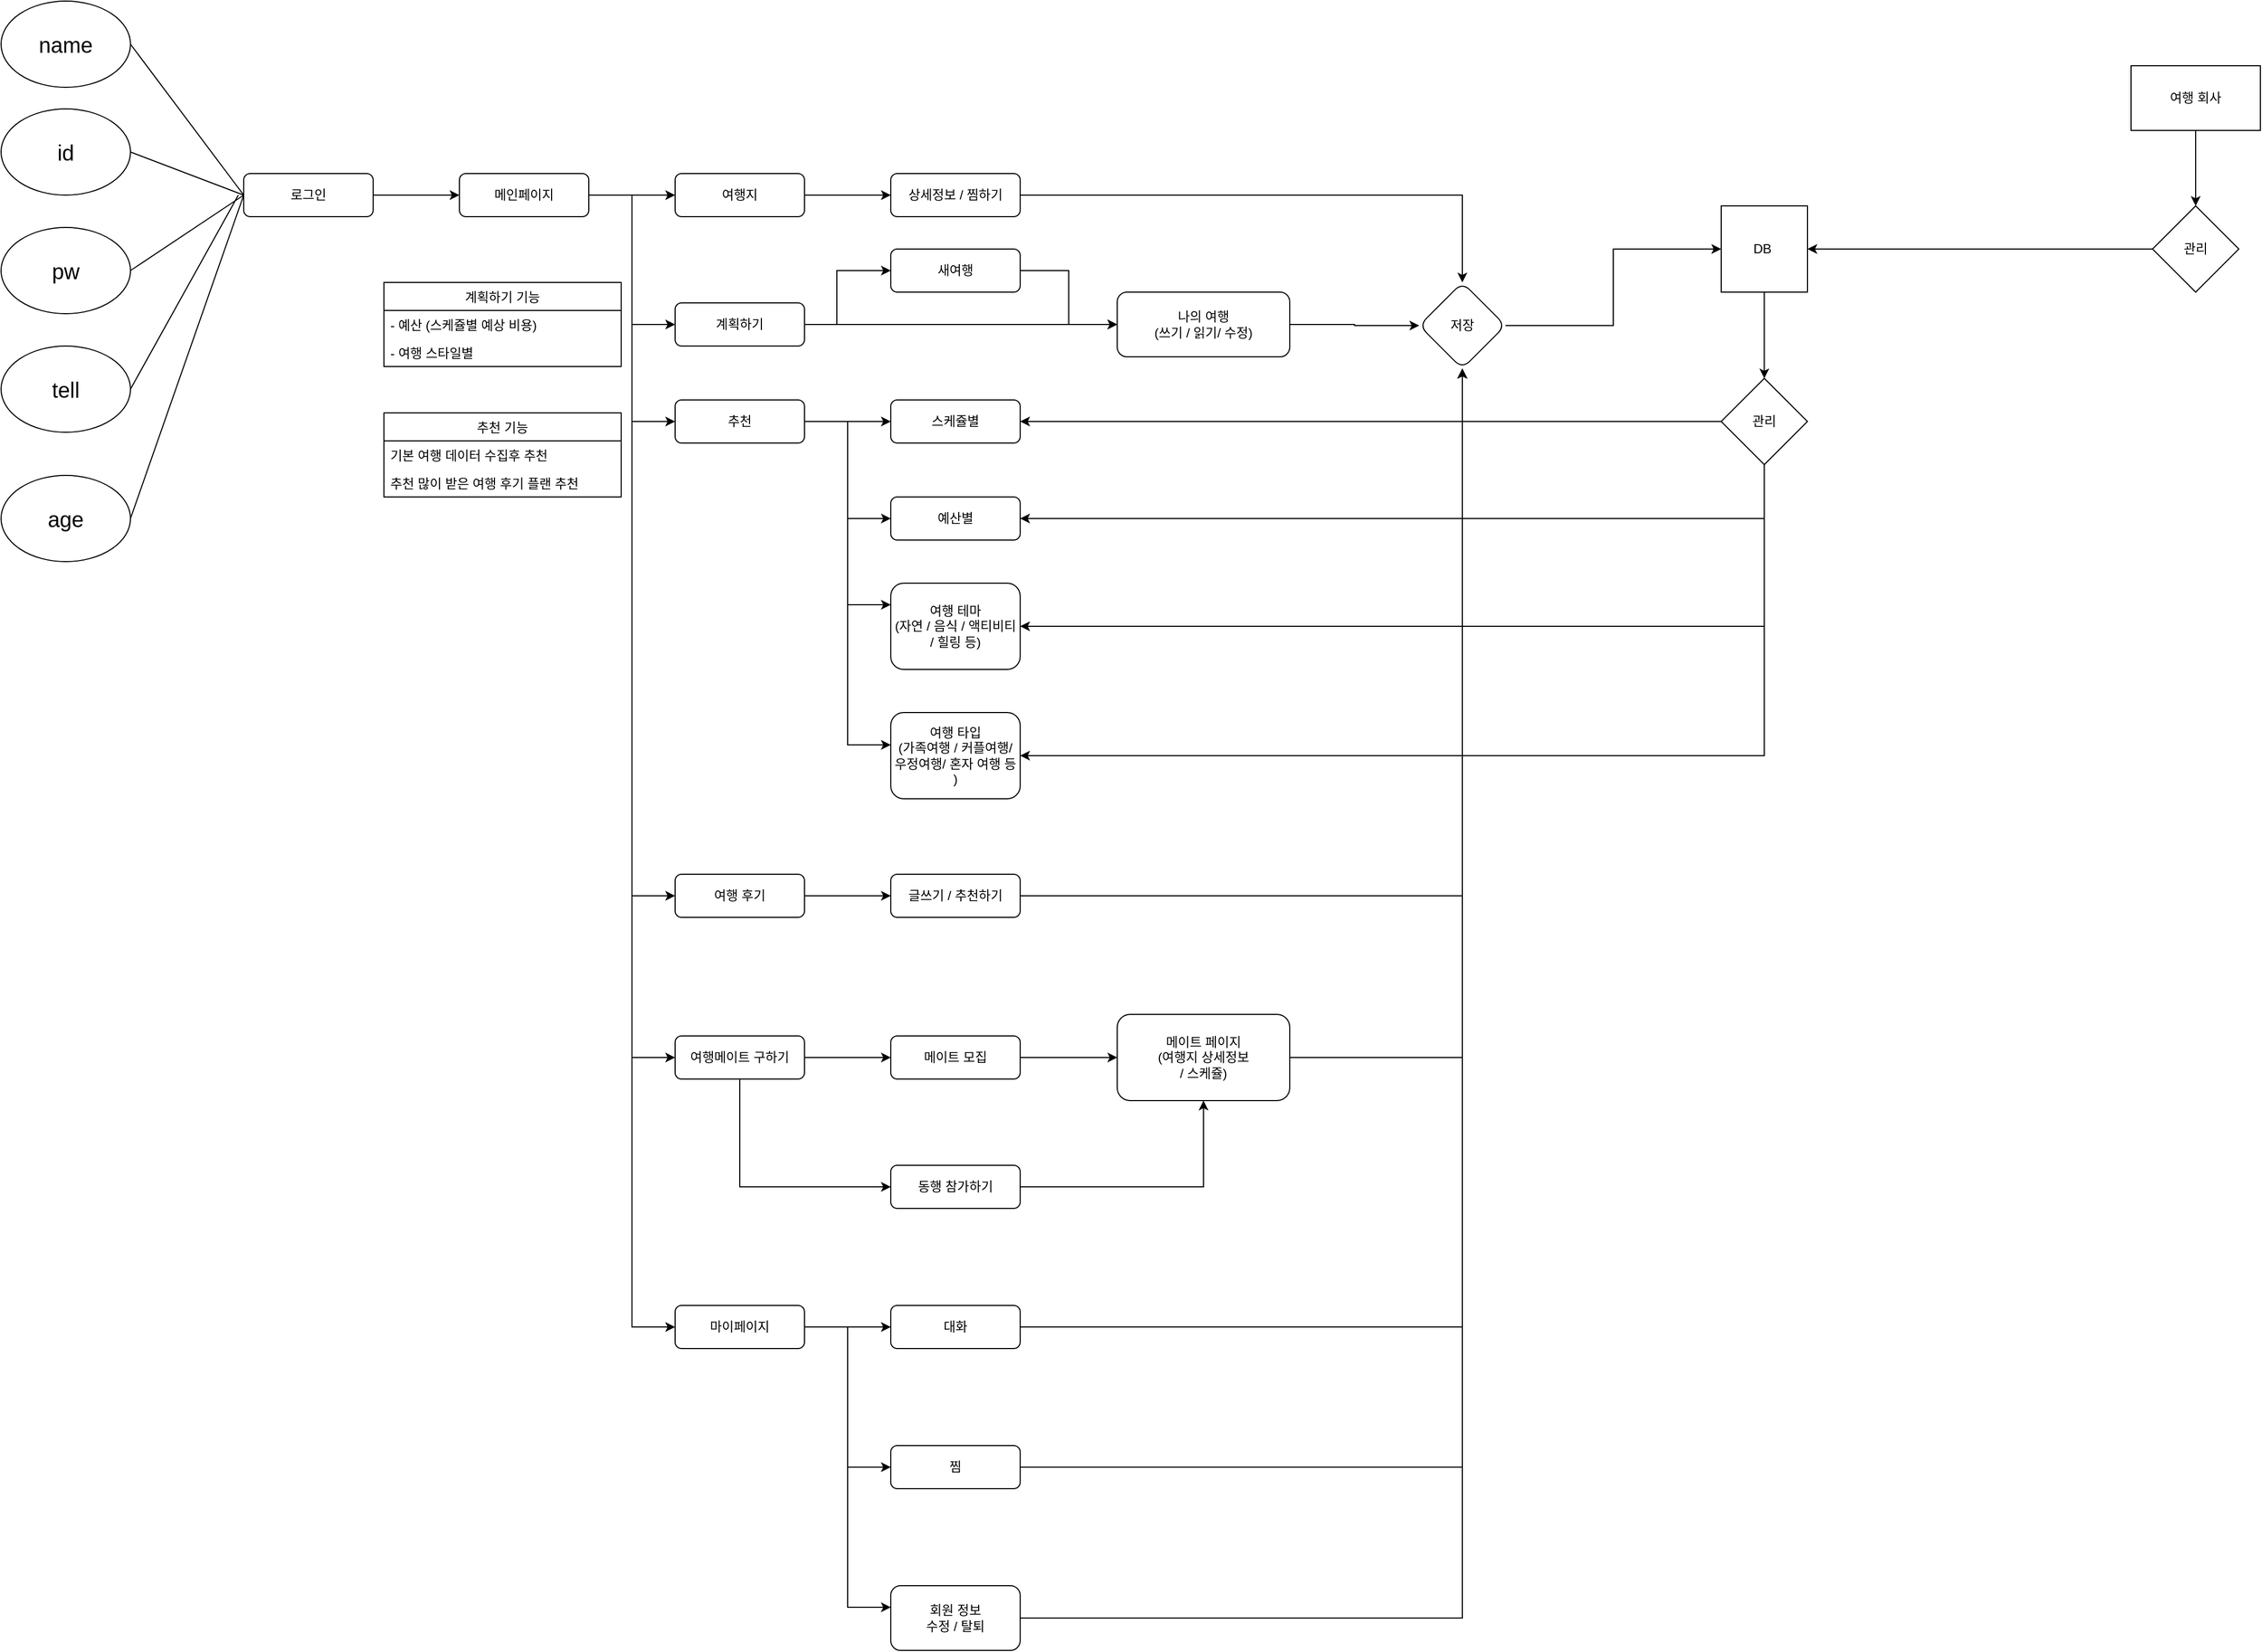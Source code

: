 <mxfile version="14.7.10" type="device"><diagram id="C5RBs43oDa-KdzZeNtuy" name="Page-1"><mxGraphModel dx="3143" dy="2613" grid="1" gridSize="10" guides="1" tooltips="1" connect="1" arrows="1" fold="1" page="1" pageScale="1" pageWidth="3300" pageHeight="4681" math="0" shadow="0"><root><mxCell id="WIyWlLk6GJQsqaUBKTNV-0"/><mxCell id="WIyWlLk6GJQsqaUBKTNV-1" parent="WIyWlLk6GJQsqaUBKTNV-0"/><mxCell id="HrBV8XLKv68SyHguiuh_-3" value="" style="edgeStyle=orthogonalEdgeStyle;rounded=0;orthogonalLoop=1;jettySize=auto;html=1;" parent="WIyWlLk6GJQsqaUBKTNV-1" source="WIyWlLk6GJQsqaUBKTNV-3" target="HrBV8XLKv68SyHguiuh_-2" edge="1"><mxGeometry relative="1" as="geometry"/></mxCell><mxCell id="WIyWlLk6GJQsqaUBKTNV-3" value="로그인" style="rounded=1;whiteSpace=wrap;html=1;fontSize=12;glass=0;strokeWidth=1;shadow=0;" parent="WIyWlLk6GJQsqaUBKTNV-1" vertex="1"><mxGeometry x="715" y="340" width="120" height="40" as="geometry"/></mxCell><mxCell id="HrBV8XLKv68SyHguiuh_-5" value="" style="edgeStyle=orthogonalEdgeStyle;rounded=0;orthogonalLoop=1;jettySize=auto;html=1;" parent="WIyWlLk6GJQsqaUBKTNV-1" source="HrBV8XLKv68SyHguiuh_-2" target="HrBV8XLKv68SyHguiuh_-4" edge="1"><mxGeometry relative="1" as="geometry"/></mxCell><mxCell id="HrBV8XLKv68SyHguiuh_-8" value="" style="edgeStyle=orthogonalEdgeStyle;rounded=0;orthogonalLoop=1;jettySize=auto;html=1;exitX=1;exitY=0.5;exitDx=0;exitDy=0;" parent="WIyWlLk6GJQsqaUBKTNV-1" source="HrBV8XLKv68SyHguiuh_-2" target="HrBV8XLKv68SyHguiuh_-7" edge="1"><mxGeometry relative="1" as="geometry"><mxPoint x="1075" y="360" as="sourcePoint"/><Array as="points"><mxPoint x="1075" y="360"/><mxPoint x="1075" y="480"/></Array></mxGeometry></mxCell><mxCell id="HrBV8XLKv68SyHguiuh_-10" value="" style="edgeStyle=orthogonalEdgeStyle;rounded=0;orthogonalLoop=1;jettySize=auto;html=1;" parent="WIyWlLk6GJQsqaUBKTNV-1" source="HrBV8XLKv68SyHguiuh_-2" target="HrBV8XLKv68SyHguiuh_-9" edge="1"><mxGeometry relative="1" as="geometry"><Array as="points"><mxPoint x="1075" y="360"/><mxPoint x="1075" y="1160"/></Array></mxGeometry></mxCell><mxCell id="HrBV8XLKv68SyHguiuh_-31" value="" style="edgeStyle=orthogonalEdgeStyle;rounded=0;orthogonalLoop=1;jettySize=auto;html=1;" parent="WIyWlLk6GJQsqaUBKTNV-1" source="HrBV8XLKv68SyHguiuh_-2" target="HrBV8XLKv68SyHguiuh_-30" edge="1"><mxGeometry relative="1" as="geometry"><Array as="points"><mxPoint x="1075" y="360"/><mxPoint x="1075" y="1410"/></Array></mxGeometry></mxCell><mxCell id="HrBV8XLKv68SyHguiuh_-44" value="" style="edgeStyle=orthogonalEdgeStyle;rounded=0;orthogonalLoop=1;jettySize=auto;html=1;" parent="WIyWlLk6GJQsqaUBKTNV-1" source="HrBV8XLKv68SyHguiuh_-2" target="HrBV8XLKv68SyHguiuh_-43" edge="1"><mxGeometry relative="1" as="geometry"><Array as="points"><mxPoint x="1075" y="360"/><mxPoint x="1075" y="570"/></Array></mxGeometry></mxCell><mxCell id="HrBV8XLKv68SyHguiuh_-60" value="" style="edgeStyle=orthogonalEdgeStyle;rounded=0;orthogonalLoop=1;jettySize=auto;html=1;" parent="WIyWlLk6GJQsqaUBKTNV-1" source="HrBV8XLKv68SyHguiuh_-2" target="HrBV8XLKv68SyHguiuh_-59" edge="1"><mxGeometry relative="1" as="geometry"><Array as="points"><mxPoint x="1075" y="360"/><mxPoint x="1075" y="1010"/></Array></mxGeometry></mxCell><mxCell id="HrBV8XLKv68SyHguiuh_-2" value="메인페이지" style="rounded=1;whiteSpace=wrap;html=1;fontSize=12;glass=0;strokeWidth=1;shadow=0;" parent="WIyWlLk6GJQsqaUBKTNV-1" vertex="1"><mxGeometry x="915" y="340" width="120" height="40" as="geometry"/></mxCell><mxCell id="HrBV8XLKv68SyHguiuh_-18" value="" style="edgeStyle=orthogonalEdgeStyle;rounded=0;orthogonalLoop=1;jettySize=auto;html=1;" parent="WIyWlLk6GJQsqaUBKTNV-1" source="HrBV8XLKv68SyHguiuh_-4" target="HrBV8XLKv68SyHguiuh_-17" edge="1"><mxGeometry relative="1" as="geometry"/></mxCell><mxCell id="HrBV8XLKv68SyHguiuh_-4" value="여행지" style="rounded=1;whiteSpace=wrap;html=1;fontSize=12;glass=0;strokeWidth=1;shadow=0;" parent="WIyWlLk6GJQsqaUBKTNV-1" vertex="1"><mxGeometry x="1115" y="340" width="120" height="40" as="geometry"/></mxCell><mxCell id="HrBV8XLKv68SyHguiuh_-12" value="" style="edgeStyle=orthogonalEdgeStyle;rounded=0;orthogonalLoop=1;jettySize=auto;html=1;" parent="WIyWlLk6GJQsqaUBKTNV-1" source="HrBV8XLKv68SyHguiuh_-7" target="HrBV8XLKv68SyHguiuh_-11" edge="1"><mxGeometry relative="1" as="geometry"/></mxCell><mxCell id="HrBV8XLKv68SyHguiuh_-14" value="" style="edgeStyle=orthogonalEdgeStyle;rounded=0;orthogonalLoop=1;jettySize=auto;html=1;" parent="WIyWlLk6GJQsqaUBKTNV-1" source="HrBV8XLKv68SyHguiuh_-7" target="HrBV8XLKv68SyHguiuh_-13" edge="1"><mxGeometry relative="1" as="geometry"><Array as="points"><mxPoint x="1265" y="480"/><mxPoint x="1265" y="430"/></Array></mxGeometry></mxCell><mxCell id="HrBV8XLKv68SyHguiuh_-7" value="계획하기" style="rounded=1;whiteSpace=wrap;html=1;fontSize=12;glass=0;strokeWidth=1;shadow=0;" parent="WIyWlLk6GJQsqaUBKTNV-1" vertex="1"><mxGeometry x="1115" y="460" width="120" height="40" as="geometry"/></mxCell><mxCell id="HrBV8XLKv68SyHguiuh_-22" value="" style="edgeStyle=orthogonalEdgeStyle;rounded=0;orthogonalLoop=1;jettySize=auto;html=1;" parent="WIyWlLk6GJQsqaUBKTNV-1" source="HrBV8XLKv68SyHguiuh_-9" target="HrBV8XLKv68SyHguiuh_-21" edge="1"><mxGeometry relative="1" as="geometry"/></mxCell><mxCell id="HrBV8XLKv68SyHguiuh_-24" value="" style="edgeStyle=orthogonalEdgeStyle;rounded=0;orthogonalLoop=1;jettySize=auto;html=1;" parent="WIyWlLk6GJQsqaUBKTNV-1" source="HrBV8XLKv68SyHguiuh_-9" target="HrBV8XLKv68SyHguiuh_-23" edge="1"><mxGeometry relative="1" as="geometry"><Array as="points"><mxPoint x="1175" y="1280"/></Array></mxGeometry></mxCell><mxCell id="HrBV8XLKv68SyHguiuh_-9" value="여행메이트 구하기" style="rounded=1;whiteSpace=wrap;html=1;fontSize=12;glass=0;strokeWidth=1;shadow=0;" parent="WIyWlLk6GJQsqaUBKTNV-1" vertex="1"><mxGeometry x="1115" y="1140" width="120" height="40" as="geometry"/></mxCell><mxCell id="zbR8xmTJAsuVYl6tRwi0-7" value="" style="edgeStyle=orthogonalEdgeStyle;rounded=0;orthogonalLoop=1;jettySize=auto;html=1;" edge="1" parent="WIyWlLk6GJQsqaUBKTNV-1" source="HrBV8XLKv68SyHguiuh_-11" target="zbR8xmTJAsuVYl6tRwi0-3"><mxGeometry relative="1" as="geometry"/></mxCell><mxCell id="HrBV8XLKv68SyHguiuh_-11" value="나의 여행&lt;br&gt;(쓰기 / 읽기/ 수정)&lt;br&gt;" style="rounded=1;whiteSpace=wrap;html=1;fontSize=12;glass=0;strokeWidth=1;shadow=0;" parent="WIyWlLk6GJQsqaUBKTNV-1" vertex="1"><mxGeometry x="1525" y="450" width="160" height="60" as="geometry"/></mxCell><mxCell id="HrBV8XLKv68SyHguiuh_-16" value="" style="edgeStyle=orthogonalEdgeStyle;rounded=0;orthogonalLoop=1;jettySize=auto;html=1;entryX=0;entryY=0.5;entryDx=0;entryDy=0;" parent="WIyWlLk6GJQsqaUBKTNV-1" source="HrBV8XLKv68SyHguiuh_-13" target="HrBV8XLKv68SyHguiuh_-11" edge="1"><mxGeometry relative="1" as="geometry"><mxPoint x="1515" y="580" as="targetPoint"/></mxGeometry></mxCell><mxCell id="HrBV8XLKv68SyHguiuh_-13" value="새여행" style="rounded=1;whiteSpace=wrap;html=1;fontSize=12;glass=0;strokeWidth=1;shadow=0;" parent="WIyWlLk6GJQsqaUBKTNV-1" vertex="1"><mxGeometry x="1315" y="410" width="120" height="40" as="geometry"/></mxCell><mxCell id="zbR8xmTJAsuVYl6tRwi0-4" value="" style="edgeStyle=orthogonalEdgeStyle;rounded=0;orthogonalLoop=1;jettySize=auto;html=1;" edge="1" parent="WIyWlLk6GJQsqaUBKTNV-1" source="HrBV8XLKv68SyHguiuh_-17" target="zbR8xmTJAsuVYl6tRwi0-3"><mxGeometry relative="1" as="geometry"/></mxCell><mxCell id="HrBV8XLKv68SyHguiuh_-17" value="상세정보 / 찜하기" style="rounded=1;whiteSpace=wrap;html=1;fontSize=12;glass=0;strokeWidth=1;shadow=0;" parent="WIyWlLk6GJQsqaUBKTNV-1" vertex="1"><mxGeometry x="1315" y="340" width="120" height="40" as="geometry"/></mxCell><mxCell id="HrBV8XLKv68SyHguiuh_-27" value="" style="edgeStyle=orthogonalEdgeStyle;rounded=0;orthogonalLoop=1;jettySize=auto;html=1;" parent="WIyWlLk6GJQsqaUBKTNV-1" source="HrBV8XLKv68SyHguiuh_-21" target="HrBV8XLKv68SyHguiuh_-26" edge="1"><mxGeometry relative="1" as="geometry"/></mxCell><mxCell id="HrBV8XLKv68SyHguiuh_-21" value="메이트 모집" style="rounded=1;whiteSpace=wrap;html=1;fontSize=12;glass=0;strokeWidth=1;shadow=0;" parent="WIyWlLk6GJQsqaUBKTNV-1" vertex="1"><mxGeometry x="1315" y="1140" width="120" height="40" as="geometry"/></mxCell><mxCell id="HrBV8XLKv68SyHguiuh_-29" value="" style="edgeStyle=orthogonalEdgeStyle;rounded=0;orthogonalLoop=1;jettySize=auto;html=1;entryX=0.5;entryY=1;entryDx=0;entryDy=0;" parent="WIyWlLk6GJQsqaUBKTNV-1" source="HrBV8XLKv68SyHguiuh_-23" target="HrBV8XLKv68SyHguiuh_-26" edge="1"><mxGeometry relative="1" as="geometry"><mxPoint x="1515" y="1280" as="targetPoint"/></mxGeometry></mxCell><mxCell id="HrBV8XLKv68SyHguiuh_-23" value="동행 참가하기" style="rounded=1;whiteSpace=wrap;html=1;fontSize=12;glass=0;strokeWidth=1;shadow=0;" parent="WIyWlLk6GJQsqaUBKTNV-1" vertex="1"><mxGeometry x="1315" y="1260" width="120" height="40" as="geometry"/></mxCell><mxCell id="zbR8xmTJAsuVYl6tRwi0-24" value="" style="edgeStyle=orthogonalEdgeStyle;rounded=0;orthogonalLoop=1;jettySize=auto;html=1;entryX=0.5;entryY=1;entryDx=0;entryDy=0;" edge="1" parent="WIyWlLk6GJQsqaUBKTNV-1" source="HrBV8XLKv68SyHguiuh_-26" target="zbR8xmTJAsuVYl6tRwi0-3"><mxGeometry relative="1" as="geometry"><mxPoint x="1765" y="1160" as="targetPoint"/></mxGeometry></mxCell><mxCell id="HrBV8XLKv68SyHguiuh_-26" value="메이트 페이지&lt;br&gt;(여행지 상세정보&lt;br&gt;/ 스케쥴)" style="rounded=1;whiteSpace=wrap;html=1;fontSize=12;glass=0;strokeWidth=1;shadow=0;" parent="WIyWlLk6GJQsqaUBKTNV-1" vertex="1"><mxGeometry x="1525" y="1120" width="160" height="80" as="geometry"/></mxCell><mxCell id="HrBV8XLKv68SyHguiuh_-33" value="" style="edgeStyle=orthogonalEdgeStyle;rounded=0;orthogonalLoop=1;jettySize=auto;html=1;" parent="WIyWlLk6GJQsqaUBKTNV-1" source="HrBV8XLKv68SyHguiuh_-30" target="HrBV8XLKv68SyHguiuh_-32" edge="1"><mxGeometry relative="1" as="geometry"/></mxCell><mxCell id="HrBV8XLKv68SyHguiuh_-37" value="" style="edgeStyle=orthogonalEdgeStyle;rounded=0;orthogonalLoop=1;jettySize=auto;html=1;" parent="WIyWlLk6GJQsqaUBKTNV-1" source="HrBV8XLKv68SyHguiuh_-30" target="HrBV8XLKv68SyHguiuh_-36" edge="1"><mxGeometry relative="1" as="geometry"><Array as="points"><mxPoint x="1275" y="1410"/><mxPoint x="1275" y="1540"/></Array></mxGeometry></mxCell><mxCell id="HrBV8XLKv68SyHguiuh_-39" value="" style="edgeStyle=orthogonalEdgeStyle;rounded=0;orthogonalLoop=1;jettySize=auto;html=1;" parent="WIyWlLk6GJQsqaUBKTNV-1" source="HrBV8XLKv68SyHguiuh_-30" target="HrBV8XLKv68SyHguiuh_-38" edge="1"><mxGeometry relative="1" as="geometry"><Array as="points"><mxPoint x="1275" y="1410"/><mxPoint x="1275" y="1670"/></Array></mxGeometry></mxCell><mxCell id="HrBV8XLKv68SyHguiuh_-30" value="마이페이지" style="rounded=1;whiteSpace=wrap;html=1;fontSize=12;glass=0;strokeWidth=1;shadow=0;" parent="WIyWlLk6GJQsqaUBKTNV-1" vertex="1"><mxGeometry x="1115" y="1390" width="120" height="40" as="geometry"/></mxCell><mxCell id="zbR8xmTJAsuVYl6tRwi0-18" value="" style="edgeStyle=orthogonalEdgeStyle;rounded=0;orthogonalLoop=1;jettySize=auto;html=1;entryX=0.5;entryY=1;entryDx=0;entryDy=0;" edge="1" parent="WIyWlLk6GJQsqaUBKTNV-1" source="HrBV8XLKv68SyHguiuh_-32" target="zbR8xmTJAsuVYl6tRwi0-3"><mxGeometry relative="1" as="geometry"><mxPoint x="1515" y="1410" as="targetPoint"/></mxGeometry></mxCell><mxCell id="HrBV8XLKv68SyHguiuh_-32" value="대화" style="rounded=1;whiteSpace=wrap;html=1;fontSize=12;glass=0;strokeWidth=1;shadow=0;" parent="WIyWlLk6GJQsqaUBKTNV-1" vertex="1"><mxGeometry x="1315" y="1390" width="120" height="40" as="geometry"/></mxCell><mxCell id="zbR8xmTJAsuVYl6tRwi0-20" value="" style="edgeStyle=orthogonalEdgeStyle;rounded=0;orthogonalLoop=1;jettySize=auto;html=1;entryX=0.5;entryY=1;entryDx=0;entryDy=0;" edge="1" parent="WIyWlLk6GJQsqaUBKTNV-1" source="HrBV8XLKv68SyHguiuh_-36" target="zbR8xmTJAsuVYl6tRwi0-3"><mxGeometry relative="1" as="geometry"><mxPoint x="1515" y="1540" as="targetPoint"/></mxGeometry></mxCell><mxCell id="HrBV8XLKv68SyHguiuh_-36" value="찜" style="rounded=1;whiteSpace=wrap;html=1;fontSize=12;glass=0;strokeWidth=1;shadow=0;" parent="WIyWlLk6GJQsqaUBKTNV-1" vertex="1"><mxGeometry x="1315" y="1520" width="120" height="40" as="geometry"/></mxCell><mxCell id="zbR8xmTJAsuVYl6tRwi0-22" value="" style="edgeStyle=orthogonalEdgeStyle;rounded=0;orthogonalLoop=1;jettySize=auto;html=1;entryX=0.5;entryY=1;entryDx=0;entryDy=0;" edge="1" parent="WIyWlLk6GJQsqaUBKTNV-1" source="HrBV8XLKv68SyHguiuh_-38" target="zbR8xmTJAsuVYl6tRwi0-3"><mxGeometry relative="1" as="geometry"><mxPoint x="1515" y="1680" as="targetPoint"/></mxGeometry></mxCell><mxCell id="HrBV8XLKv68SyHguiuh_-38" value="회원 정보&lt;br&gt;수정 / 탈퇴" style="rounded=1;whiteSpace=wrap;html=1;fontSize=12;glass=0;strokeWidth=1;shadow=0;" parent="WIyWlLk6GJQsqaUBKTNV-1" vertex="1"><mxGeometry x="1315" y="1650" width="120" height="60" as="geometry"/></mxCell><mxCell id="HrBV8XLKv68SyHguiuh_-47" value="" style="edgeStyle=orthogonalEdgeStyle;rounded=0;orthogonalLoop=1;jettySize=auto;html=1;exitX=1;exitY=0.5;exitDx=0;exitDy=0;entryX=0;entryY=0.5;entryDx=0;entryDy=0;" parent="WIyWlLk6GJQsqaUBKTNV-1" source="HrBV8XLKv68SyHguiuh_-43" target="HrBV8XLKv68SyHguiuh_-48" edge="1"><mxGeometry relative="1" as="geometry"><mxPoint x="1335" y="570" as="targetPoint"/></mxGeometry></mxCell><mxCell id="HrBV8XLKv68SyHguiuh_-51" value="" style="edgeStyle=orthogonalEdgeStyle;rounded=0;orthogonalLoop=1;jettySize=auto;html=1;" parent="WIyWlLk6GJQsqaUBKTNV-1" source="HrBV8XLKv68SyHguiuh_-43" target="HrBV8XLKv68SyHguiuh_-50" edge="1"><mxGeometry relative="1" as="geometry"><Array as="points"><mxPoint x="1275" y="570"/><mxPoint x="1275" y="660"/></Array></mxGeometry></mxCell><mxCell id="HrBV8XLKv68SyHguiuh_-53" value="" style="edgeStyle=orthogonalEdgeStyle;rounded=0;orthogonalLoop=1;jettySize=auto;html=1;" parent="WIyWlLk6GJQsqaUBKTNV-1" source="HrBV8XLKv68SyHguiuh_-43" target="HrBV8XLKv68SyHguiuh_-52" edge="1"><mxGeometry relative="1" as="geometry"><Array as="points"><mxPoint x="1275" y="570"/><mxPoint x="1275" y="740"/></Array></mxGeometry></mxCell><mxCell id="HrBV8XLKv68SyHguiuh_-55" value="" style="edgeStyle=orthogonalEdgeStyle;rounded=0;orthogonalLoop=1;jettySize=auto;html=1;" parent="WIyWlLk6GJQsqaUBKTNV-1" source="HrBV8XLKv68SyHguiuh_-43" target="HrBV8XLKv68SyHguiuh_-54" edge="1"><mxGeometry relative="1" as="geometry"><Array as="points"><mxPoint x="1275" y="570"/><mxPoint x="1275" y="870"/></Array></mxGeometry></mxCell><mxCell id="HrBV8XLKv68SyHguiuh_-43" value="추천" style="rounded=1;whiteSpace=wrap;html=1;fontSize=12;glass=0;strokeWidth=1;shadow=0;" parent="WIyWlLk6GJQsqaUBKTNV-1" vertex="1"><mxGeometry x="1115" y="550" width="120" height="40" as="geometry"/></mxCell><mxCell id="HrBV8XLKv68SyHguiuh_-48" value="스케쥴별" style="rounded=1;whiteSpace=wrap;html=1;" parent="WIyWlLk6GJQsqaUBKTNV-1" vertex="1"><mxGeometry x="1315" y="550" width="120" height="40" as="geometry"/></mxCell><mxCell id="HrBV8XLKv68SyHguiuh_-50" value="예산별" style="rounded=1;whiteSpace=wrap;html=1;fontSize=12;glass=0;strokeWidth=1;shadow=0;" parent="WIyWlLk6GJQsqaUBKTNV-1" vertex="1"><mxGeometry x="1315" y="640" width="120" height="40" as="geometry"/></mxCell><mxCell id="HrBV8XLKv68SyHguiuh_-52" value="여행 테마&lt;br&gt;(자연 / 음식 / 액티비티 / 힐링 등)" style="rounded=1;whiteSpace=wrap;html=1;fontSize=12;glass=0;strokeWidth=1;shadow=0;" parent="WIyWlLk6GJQsqaUBKTNV-1" vertex="1"><mxGeometry x="1315" y="720" width="120" height="80" as="geometry"/></mxCell><mxCell id="HrBV8XLKv68SyHguiuh_-54" value="여행 타입&lt;br&gt;(가족여행 / 커플여행/ 우정여행/ 혼자 여행 등 )" style="rounded=1;whiteSpace=wrap;html=1;fontSize=12;glass=0;strokeWidth=1;shadow=0;" parent="WIyWlLk6GJQsqaUBKTNV-1" vertex="1"><mxGeometry x="1315" y="840" width="120" height="80" as="geometry"/></mxCell><mxCell id="HrBV8XLKv68SyHguiuh_-62" value="" style="edgeStyle=orthogonalEdgeStyle;rounded=0;orthogonalLoop=1;jettySize=auto;html=1;" parent="WIyWlLk6GJQsqaUBKTNV-1" source="HrBV8XLKv68SyHguiuh_-59" target="HrBV8XLKv68SyHguiuh_-61" edge="1"><mxGeometry relative="1" as="geometry"/></mxCell><mxCell id="HrBV8XLKv68SyHguiuh_-59" value="여행 후기" style="rounded=1;whiteSpace=wrap;html=1;fontSize=12;glass=0;strokeWidth=1;shadow=0;" parent="WIyWlLk6GJQsqaUBKTNV-1" vertex="1"><mxGeometry x="1115" y="990" width="120" height="40" as="geometry"/></mxCell><mxCell id="zbR8xmTJAsuVYl6tRwi0-10" value="" style="edgeStyle=orthogonalEdgeStyle;rounded=0;orthogonalLoop=1;jettySize=auto;html=1;entryX=0.5;entryY=1;entryDx=0;entryDy=0;" edge="1" parent="WIyWlLk6GJQsqaUBKTNV-1" source="HrBV8XLKv68SyHguiuh_-61" target="zbR8xmTJAsuVYl6tRwi0-3"><mxGeometry relative="1" as="geometry"><mxPoint x="1515" y="1010.0" as="targetPoint"/></mxGeometry></mxCell><mxCell id="HrBV8XLKv68SyHguiuh_-61" value="글쓰기 / 추천하기" style="rounded=1;whiteSpace=wrap;html=1;fontSize=12;glass=0;strokeWidth=1;shadow=0;" parent="WIyWlLk6GJQsqaUBKTNV-1" vertex="1"><mxGeometry x="1315" y="990" width="120" height="40" as="geometry"/></mxCell><mxCell id="HrBV8XLKv68SyHguiuh_-64" value="추천 기능" style="swimlane;fontStyle=0;childLayout=stackLayout;horizontal=1;startSize=26;horizontalStack=0;resizeParent=1;resizeParentMax=0;resizeLast=0;collapsible=1;marginBottom=0;" parent="WIyWlLk6GJQsqaUBKTNV-1" vertex="1"><mxGeometry x="845" y="562" width="220" height="78" as="geometry"><mxRectangle x="190" y="450" width="80" height="26" as="alternateBounds"/></mxGeometry></mxCell><mxCell id="HrBV8XLKv68SyHguiuh_-65" value="기본 여행 데이터 수집후 추천&#10;" style="text;strokeColor=none;fillColor=none;align=left;verticalAlign=top;spacingLeft=4;spacingRight=4;overflow=hidden;rotatable=0;points=[[0,0.5],[1,0.5]];portConstraint=eastwest;" parent="HrBV8XLKv68SyHguiuh_-64" vertex="1"><mxGeometry y="26" width="220" height="26" as="geometry"/></mxCell><mxCell id="HrBV8XLKv68SyHguiuh_-66" value="추천 많이 받은 여행 후기 플랜 추천" style="text;strokeColor=none;fillColor=none;align=left;verticalAlign=top;spacingLeft=4;spacingRight=4;overflow=hidden;rotatable=0;points=[[0,0.5],[1,0.5]];portConstraint=eastwest;" parent="HrBV8XLKv68SyHguiuh_-64" vertex="1"><mxGeometry y="52" width="220" height="26" as="geometry"/></mxCell><mxCell id="HrBV8XLKv68SyHguiuh_-68" value="계획하기 기능" style="swimlane;fontStyle=0;childLayout=stackLayout;horizontal=1;startSize=26;horizontalStack=0;resizeParent=1;resizeParentMax=0;resizeLast=0;collapsible=1;marginBottom=0;" parent="WIyWlLk6GJQsqaUBKTNV-1" vertex="1"><mxGeometry x="845" y="441" width="220" height="78" as="geometry"/></mxCell><mxCell id="HrBV8XLKv68SyHguiuh_-69" value="- 예산 (스케쥴별 예상 비용)" style="text;strokeColor=none;fillColor=none;align=left;verticalAlign=top;spacingLeft=4;spacingRight=4;overflow=hidden;rotatable=0;points=[[0,0.5],[1,0.5]];portConstraint=eastwest;" parent="HrBV8XLKv68SyHguiuh_-68" vertex="1"><mxGeometry y="26" width="220" height="26" as="geometry"/></mxCell><mxCell id="HrBV8XLKv68SyHguiuh_-70" value="- 여행 스타일별 " style="text;strokeColor=none;fillColor=none;align=left;verticalAlign=top;spacingLeft=4;spacingRight=4;overflow=hidden;rotatable=0;points=[[0,0.5],[1,0.5]];portConstraint=eastwest;" parent="HrBV8XLKv68SyHguiuh_-68" vertex="1"><mxGeometry y="52" width="220" height="26" as="geometry"/></mxCell><mxCell id="zbR8xmTJAsuVYl6tRwi0-33" value="" style="edgeStyle=orthogonalEdgeStyle;rounded=0;orthogonalLoop=1;jettySize=auto;html=1;" edge="1" parent="WIyWlLk6GJQsqaUBKTNV-1" source="zbR8xmTJAsuVYl6tRwi0-0" target="zbR8xmTJAsuVYl6tRwi0-32"><mxGeometry relative="1" as="geometry"/></mxCell><mxCell id="zbR8xmTJAsuVYl6tRwi0-0" value="DB&amp;nbsp;" style="whiteSpace=wrap;html=1;aspect=fixed;" vertex="1" parent="WIyWlLk6GJQsqaUBKTNV-1"><mxGeometry x="2085" y="370" width="80" height="80" as="geometry"/></mxCell><mxCell id="zbR8xmTJAsuVYl6tRwi0-6" value="" style="edgeStyle=orthogonalEdgeStyle;rounded=0;orthogonalLoop=1;jettySize=auto;html=1;entryX=0;entryY=0.5;entryDx=0;entryDy=0;entryPerimeter=0;" edge="1" parent="WIyWlLk6GJQsqaUBKTNV-1" source="zbR8xmTJAsuVYl6tRwi0-3" target="zbR8xmTJAsuVYl6tRwi0-0"><mxGeometry relative="1" as="geometry"><mxPoint x="1675" y="360" as="targetPoint"/></mxGeometry></mxCell><mxCell id="zbR8xmTJAsuVYl6tRwi0-3" value="저장" style="rhombus;whiteSpace=wrap;html=1;rounded=1;shadow=0;strokeWidth=1;glass=0;" vertex="1" parent="WIyWlLk6GJQsqaUBKTNV-1"><mxGeometry x="1805" y="441" width="80" height="80" as="geometry"/></mxCell><mxCell id="zbR8xmTJAsuVYl6tRwi0-15" value="" style="edgeStyle=orthogonalEdgeStyle;rounded=0;orthogonalLoop=1;jettySize=auto;html=1;" edge="1" parent="WIyWlLk6GJQsqaUBKTNV-1" source="zbR8xmTJAsuVYl6tRwi0-11" target="zbR8xmTJAsuVYl6tRwi0-14"><mxGeometry relative="1" as="geometry"/></mxCell><mxCell id="zbR8xmTJAsuVYl6tRwi0-11" value="여행 회사" style="rounded=0;whiteSpace=wrap;html=1;" vertex="1" parent="WIyWlLk6GJQsqaUBKTNV-1"><mxGeometry x="2465" y="240" width="120" height="60" as="geometry"/></mxCell><mxCell id="zbR8xmTJAsuVYl6tRwi0-16" value="" style="edgeStyle=orthogonalEdgeStyle;rounded=0;orthogonalLoop=1;jettySize=auto;html=1;" edge="1" parent="WIyWlLk6GJQsqaUBKTNV-1" source="zbR8xmTJAsuVYl6tRwi0-14" target="zbR8xmTJAsuVYl6tRwi0-0"><mxGeometry relative="1" as="geometry"/></mxCell><mxCell id="zbR8xmTJAsuVYl6tRwi0-14" value="관리" style="rhombus;whiteSpace=wrap;html=1;rounded=0;" vertex="1" parent="WIyWlLk6GJQsqaUBKTNV-1"><mxGeometry x="2485" y="370" width="80" height="80" as="geometry"/></mxCell><mxCell id="zbR8xmTJAsuVYl6tRwi0-35" value="" style="edgeStyle=orthogonalEdgeStyle;rounded=0;orthogonalLoop=1;jettySize=auto;html=1;entryX=1;entryY=0.5;entryDx=0;entryDy=0;" edge="1" parent="WIyWlLk6GJQsqaUBKTNV-1" source="zbR8xmTJAsuVYl6tRwi0-32" target="HrBV8XLKv68SyHguiuh_-48"><mxGeometry relative="1" as="geometry"><mxPoint x="2125" y="690" as="targetPoint"/></mxGeometry></mxCell><mxCell id="zbR8xmTJAsuVYl6tRwi0-37" value="" style="edgeStyle=orthogonalEdgeStyle;rounded=0;orthogonalLoop=1;jettySize=auto;html=1;entryX=1;entryY=0.5;entryDx=0;entryDy=0;" edge="1" parent="WIyWlLk6GJQsqaUBKTNV-1" source="zbR8xmTJAsuVYl6tRwi0-32" target="HrBV8XLKv68SyHguiuh_-50"><mxGeometry relative="1" as="geometry"><mxPoint x="2125" y="690" as="targetPoint"/><Array as="points"><mxPoint x="2125" y="660"/></Array></mxGeometry></mxCell><mxCell id="zbR8xmTJAsuVYl6tRwi0-39" value="" style="edgeStyle=orthogonalEdgeStyle;rounded=0;orthogonalLoop=1;jettySize=auto;html=1;entryX=1;entryY=0.5;entryDx=0;entryDy=0;" edge="1" parent="WIyWlLk6GJQsqaUBKTNV-1" source="zbR8xmTJAsuVYl6tRwi0-32" target="HrBV8XLKv68SyHguiuh_-52"><mxGeometry relative="1" as="geometry"><mxPoint x="2125" y="690" as="targetPoint"/><Array as="points"><mxPoint x="2125" y="760"/></Array></mxGeometry></mxCell><mxCell id="zbR8xmTJAsuVYl6tRwi0-41" value="" style="edgeStyle=orthogonalEdgeStyle;rounded=0;orthogonalLoop=1;jettySize=auto;html=1;entryX=1;entryY=0.5;entryDx=0;entryDy=0;" edge="1" parent="WIyWlLk6GJQsqaUBKTNV-1" source="zbR8xmTJAsuVYl6tRwi0-32" target="HrBV8XLKv68SyHguiuh_-54"><mxGeometry relative="1" as="geometry"><mxPoint x="2125" y="690" as="targetPoint"/><Array as="points"><mxPoint x="2125" y="880"/></Array></mxGeometry></mxCell><mxCell id="zbR8xmTJAsuVYl6tRwi0-32" value="관리" style="rhombus;whiteSpace=wrap;html=1;" vertex="1" parent="WIyWlLk6GJQsqaUBKTNV-1"><mxGeometry x="2085" y="530" width="80" height="80" as="geometry"/></mxCell><mxCell id="zbR8xmTJAsuVYl6tRwi0-42" value="&lt;font style=&quot;font-size: 20px&quot;&gt;id&lt;/font&gt;" style="ellipse;whiteSpace=wrap;html=1;" vertex="1" parent="WIyWlLk6GJQsqaUBKTNV-1"><mxGeometry x="490" y="280" width="120" height="80" as="geometry"/></mxCell><mxCell id="zbR8xmTJAsuVYl6tRwi0-43" value="&lt;font style=&quot;font-size: 20px&quot;&gt;pw&lt;/font&gt;" style="ellipse;whiteSpace=wrap;html=1;" vertex="1" parent="WIyWlLk6GJQsqaUBKTNV-1"><mxGeometry x="490" y="390" width="120" height="80" as="geometry"/></mxCell><mxCell id="zbR8xmTJAsuVYl6tRwi0-44" value="&lt;font style=&quot;font-size: 20px&quot;&gt;tell&lt;/font&gt;" style="ellipse;whiteSpace=wrap;html=1;" vertex="1" parent="WIyWlLk6GJQsqaUBKTNV-1"><mxGeometry x="490" y="500" width="120" height="80" as="geometry"/></mxCell><mxCell id="zbR8xmTJAsuVYl6tRwi0-45" value="&lt;font style=&quot;font-size: 20px&quot;&gt;age&lt;/font&gt;" style="ellipse;whiteSpace=wrap;html=1;" vertex="1" parent="WIyWlLk6GJQsqaUBKTNV-1"><mxGeometry x="490" y="620" width="120" height="80" as="geometry"/></mxCell><mxCell id="zbR8xmTJAsuVYl6tRwi0-46" value="&lt;font style=&quot;font-size: 20px&quot;&gt;name&lt;/font&gt;" style="ellipse;whiteSpace=wrap;html=1;" vertex="1" parent="WIyWlLk6GJQsqaUBKTNV-1"><mxGeometry x="490" y="180" width="120" height="80" as="geometry"/></mxCell><mxCell id="zbR8xmTJAsuVYl6tRwi0-47" value="" style="endArrow=none;html=1;entryX=1;entryY=0.5;entryDx=0;entryDy=0;exitX=0;exitY=0.5;exitDx=0;exitDy=0;" edge="1" parent="WIyWlLk6GJQsqaUBKTNV-1" target="zbR8xmTJAsuVYl6tRwi0-46" source="WIyWlLk6GJQsqaUBKTNV-3"><mxGeometry width="50" height="50" relative="1" as="geometry"><mxPoint x="390" y="410" as="sourcePoint"/><mxPoint x="840" y="750" as="targetPoint"/></mxGeometry></mxCell><mxCell id="zbR8xmTJAsuVYl6tRwi0-48" value="" style="endArrow=none;html=1;entryX=1;entryY=0.5;entryDx=0;entryDy=0;exitX=0;exitY=0.5;exitDx=0;exitDy=0;" edge="1" parent="WIyWlLk6GJQsqaUBKTNV-1" target="zbR8xmTJAsuVYl6tRwi0-42" source="WIyWlLk6GJQsqaUBKTNV-3"><mxGeometry width="50" height="50" relative="1" as="geometry"><mxPoint x="390" y="410" as="sourcePoint"/><mxPoint x="840" y="750" as="targetPoint"/></mxGeometry></mxCell><mxCell id="zbR8xmTJAsuVYl6tRwi0-49" value="" style="endArrow=none;html=1;entryX=1;entryY=0.5;entryDx=0;entryDy=0;exitX=0;exitY=0.5;exitDx=0;exitDy=0;" edge="1" parent="WIyWlLk6GJQsqaUBKTNV-1" target="zbR8xmTJAsuVYl6tRwi0-43" source="WIyWlLk6GJQsqaUBKTNV-3"><mxGeometry width="50" height="50" relative="1" as="geometry"><mxPoint x="410" y="400" as="sourcePoint"/><mxPoint x="840" y="750" as="targetPoint"/></mxGeometry></mxCell><mxCell id="zbR8xmTJAsuVYl6tRwi0-50" value="" style="endArrow=none;html=1;entryX=1;entryY=0.5;entryDx=0;entryDy=0;" edge="1" parent="WIyWlLk6GJQsqaUBKTNV-1" target="zbR8xmTJAsuVYl6tRwi0-44"><mxGeometry width="50" height="50" relative="1" as="geometry"><mxPoint x="710" y="360" as="sourcePoint"/><mxPoint x="840" y="750" as="targetPoint"/></mxGeometry></mxCell><mxCell id="zbR8xmTJAsuVYl6tRwi0-51" value="" style="endArrow=none;html=1;exitX=1;exitY=0.5;exitDx=0;exitDy=0;entryX=0;entryY=0.5;entryDx=0;entryDy=0;" edge="1" parent="WIyWlLk6GJQsqaUBKTNV-1" source="zbR8xmTJAsuVYl6tRwi0-45" target="WIyWlLk6GJQsqaUBKTNV-3"><mxGeometry width="50" height="50" relative="1" as="geometry"><mxPoint x="790" y="800" as="sourcePoint"/><mxPoint x="390" y="410" as="targetPoint"/></mxGeometry></mxCell></root></mxGraphModel></diagram></mxfile>